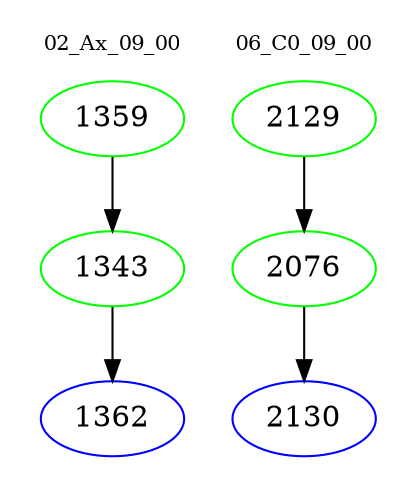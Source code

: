 digraph{
subgraph cluster_0 {
color = white
label = "02_Ax_09_00";
fontsize=10;
T0_1359 [label="1359", color="green"]
T0_1359 -> T0_1343 [color="black"]
T0_1343 [label="1343", color="green"]
T0_1343 -> T0_1362 [color="black"]
T0_1362 [label="1362", color="blue"]
}
subgraph cluster_1 {
color = white
label = "06_C0_09_00";
fontsize=10;
T1_2129 [label="2129", color="green"]
T1_2129 -> T1_2076 [color="black"]
T1_2076 [label="2076", color="green"]
T1_2076 -> T1_2130 [color="black"]
T1_2130 [label="2130", color="blue"]
}
}
